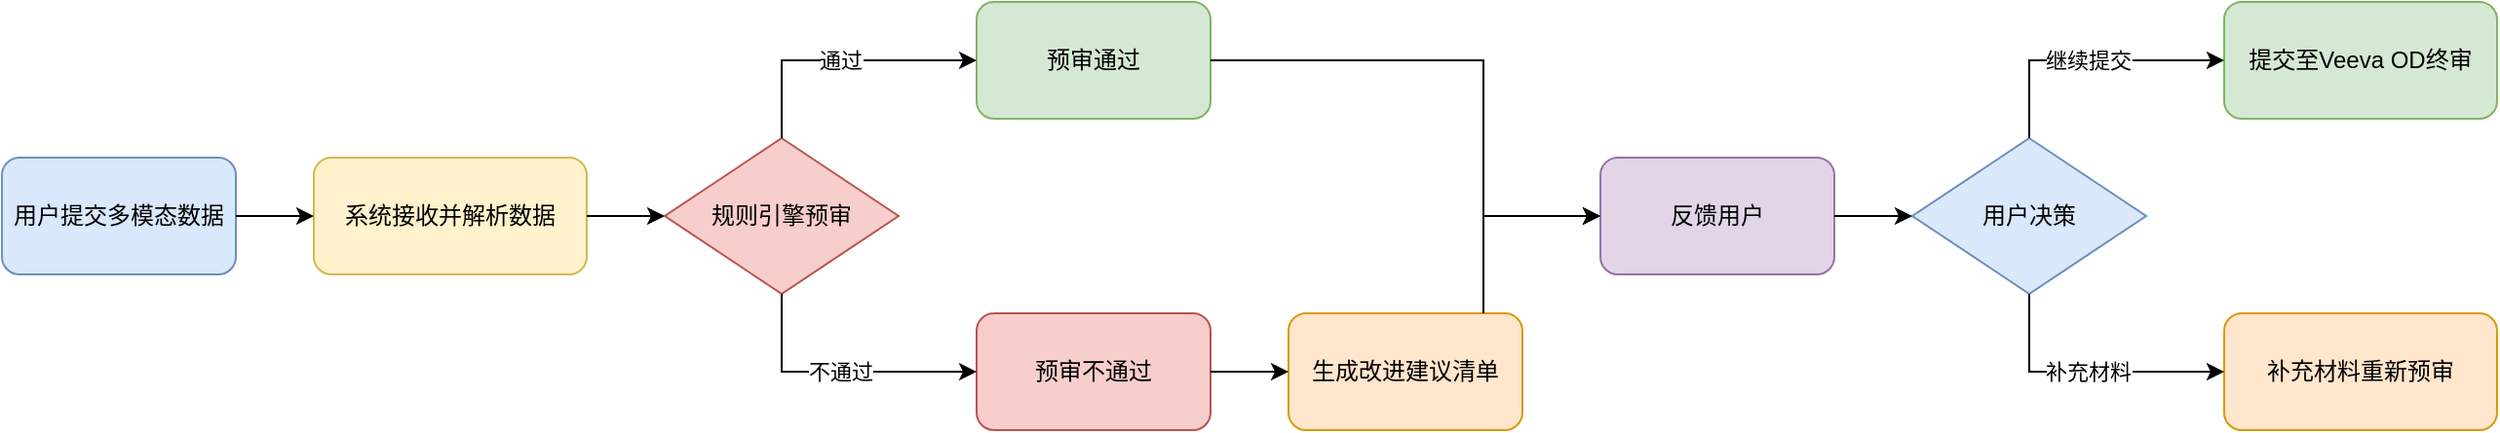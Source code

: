 <mxfile version="27.1.4">
  <diagram name="讲者预审流程" id="mpfx3QR_wzXQGQo7OMr5">
    <mxGraphModel dx="1018" dy="655" grid="1" gridSize="10" guides="1" tooltips="1" connect="1" arrows="1" fold="1" page="1" pageScale="1" pageWidth="827" pageHeight="1169" math="0" shadow="0">
      <root>
        <mxCell id="0" />
        <mxCell id="1" parent="0" />
        <mxCell id="J6uBFJxxx6q0mhB-6khc-22" value="用户提交多模态数据" style="rounded=1;whiteSpace=wrap;html=1;fillColor=#dae8fc;strokeColor=#6c8ebf;" vertex="1" parent="1">
          <mxGeometry x="40" y="200" width="120" height="60" as="geometry" />
        </mxCell>
        <mxCell id="J6uBFJxxx6q0mhB-6khc-23" value="系统接收并解析数据" style="rounded=1;whiteSpace=wrap;html=1;fillColor=#fff2cc;strokeColor=#d6b656;" vertex="1" parent="1">
          <mxGeometry x="200" y="200" width="140" height="60" as="geometry" />
        </mxCell>
        <mxCell id="J6uBFJxxx6q0mhB-6khc-24" value="规则引擎预审" style="rhombus;whiteSpace=wrap;html=1;fillColor=#f8cecc;strokeColor=#b85450;" vertex="1" parent="1">
          <mxGeometry x="380" y="190" width="120" height="80" as="geometry" />
        </mxCell>
        <mxCell id="J6uBFJxxx6q0mhB-6khc-25" value="预审通过" style="rounded=1;whiteSpace=wrap;html=1;fillColor=#d5e8d4;strokeColor=#82b366;" vertex="1" parent="1">
          <mxGeometry x="540" y="120" width="120" height="60" as="geometry" />
        </mxCell>
        <mxCell id="J6uBFJxxx6q0mhB-6khc-26" value="预审不通过" style="rounded=1;whiteSpace=wrap;html=1;fillColor=#f8cecc;strokeColor=#b85450;" vertex="1" parent="1">
          <mxGeometry x="540" y="280" width="120" height="60" as="geometry" />
        </mxCell>
        <mxCell id="J6uBFJxxx6q0mhB-6khc-27" value="生成改进建议清单" style="rounded=1;whiteSpace=wrap;html=1;fillColor=#ffe6cc;strokeColor=#d79b00;" vertex="1" parent="1">
          <mxGeometry x="700" y="280" width="120" height="60" as="geometry" />
        </mxCell>
        <mxCell id="J6uBFJxxx6q0mhB-6khc-28" value="反馈用户" style="rounded=1;whiteSpace=wrap;html=1;fillColor=#e1d5e7;strokeColor=#9673a6;" vertex="1" parent="1">
          <mxGeometry x="860" y="200" width="120" height="60" as="geometry" />
        </mxCell>
        <mxCell id="J6uBFJxxx6q0mhB-6khc-29" value="用户决策" style="rhombus;whiteSpace=wrap;html=1;fillColor=#dae8fc;strokeColor=#6c8ebf;" vertex="1" parent="1">
          <mxGeometry x="1020" y="190" width="120" height="80" as="geometry" />
        </mxCell>
        <mxCell id="J6uBFJxxx6q0mhB-6khc-30" value="提交至Veeva OD终审" style="rounded=1;whiteSpace=wrap;html=1;fillColor=#d5e8d4;strokeColor=#82b366;" vertex="1" parent="1">
          <mxGeometry x="1180" y="120" width="140" height="60" as="geometry" />
        </mxCell>
        <mxCell id="J6uBFJxxx6q0mhB-6khc-31" value="补充材料重新预审" style="rounded=1;whiteSpace=wrap;html=1;fillColor=#ffe6cc;strokeColor=#d79b00;" vertex="1" parent="1">
          <mxGeometry x="1180" y="280" width="140" height="60" as="geometry" />
        </mxCell>
        <mxCell id="J6uBFJxxx6q0mhB-6khc-32" value="" style="edgeStyle=orthogonalEdgeStyle;rounded=0;orthogonalLoop=1;jettySize=auto;html=1;" edge="1" parent="1" source="J6uBFJxxx6q0mhB-6khc-22" target="J6uBFJxxx6q0mhB-6khc-23">
          <mxGeometry relative="1" as="geometry" />
        </mxCell>
        <mxCell id="J6uBFJxxx6q0mhB-6khc-33" value="" style="edgeStyle=orthogonalEdgeStyle;rounded=0;orthogonalLoop=1;jettySize=auto;html=1;" edge="1" parent="1" source="J6uBFJxxx6q0mhB-6khc-23" target="J6uBFJxxx6q0mhB-6khc-24">
          <mxGeometry relative="1" as="geometry" />
        </mxCell>
        <mxCell id="J6uBFJxxx6q0mhB-6khc-34" value="通过" style="edgeStyle=orthogonalEdgeStyle;rounded=0;orthogonalLoop=1;jettySize=auto;html=1;" edge="1" parent="1" source="J6uBFJxxx6q0mhB-6khc-24" target="J6uBFJxxx6q0mhB-6khc-25">
          <mxGeometry relative="1" as="geometry">
            <Array as="points">
              <mxPoint x="440" y="150" />
            </Array>
          </mxGeometry>
        </mxCell>
        <mxCell id="J6uBFJxxx6q0mhB-6khc-35" value="不通过" style="edgeStyle=orthogonalEdgeStyle;rounded=0;orthogonalLoop=1;jettySize=auto;html=1;" edge="1" parent="1" source="J6uBFJxxx6q0mhB-6khc-24" target="J6uBFJxxx6q0mhB-6khc-26">
          <mxGeometry relative="1" as="geometry">
            <Array as="points">
              <mxPoint x="440" y="310" />
            </Array>
          </mxGeometry>
        </mxCell>
        <mxCell id="J6uBFJxxx6q0mhB-6khc-36" value="" style="edgeStyle=orthogonalEdgeStyle;rounded=0;orthogonalLoop=1;jettySize=auto;html=1;" edge="1" parent="1" source="J6uBFJxxx6q0mhB-6khc-26" target="J6uBFJxxx6q0mhB-6khc-27">
          <mxGeometry relative="1" as="geometry" />
        </mxCell>
        <mxCell id="J6uBFJxxx6q0mhB-6khc-37" value="" style="edgeStyle=orthogonalEdgeStyle;rounded=0;orthogonalLoop=1;jettySize=auto;html=1;" edge="1" parent="1" source="J6uBFJxxx6q0mhB-6khc-25" target="J6uBFJxxx6q0mhB-6khc-28">
          <mxGeometry relative="1" as="geometry">
            <Array as="points">
              <mxPoint x="600" y="150" />
              <mxPoint x="800" y="150" />
              <mxPoint x="800" y="230" />
            </Array>
          </mxGeometry>
        </mxCell>
        <mxCell id="J6uBFJxxx6q0mhB-6khc-38" value="" style="edgeStyle=orthogonalEdgeStyle;rounded=0;orthogonalLoop=1;jettySize=auto;html=1;" edge="1" parent="1" source="J6uBFJxxx6q0mhB-6khc-27" target="J6uBFJxxx6q0mhB-6khc-28">
          <mxGeometry relative="1" as="geometry">
            <Array as="points">
              <mxPoint x="800" y="310" />
              <mxPoint x="800" y="230" />
            </Array>
          </mxGeometry>
        </mxCell>
        <mxCell id="J6uBFJxxx6q0mhB-6khc-39" value="" style="edgeStyle=orthogonalEdgeStyle;rounded=0;orthogonalLoop=1;jettySize=auto;html=1;" edge="1" parent="1" source="J6uBFJxxx6q0mhB-6khc-28" target="J6uBFJxxx6q0mhB-6khc-29">
          <mxGeometry relative="1" as="geometry" />
        </mxCell>
        <mxCell id="J6uBFJxxx6q0mhB-6khc-40" value="继续提交" style="edgeStyle=orthogonalEdgeStyle;rounded=0;orthogonalLoop=1;jettySize=auto;html=1;" edge="1" parent="1" source="J6uBFJxxx6q0mhB-6khc-29" target="J6uBFJxxx6q0mhB-6khc-30">
          <mxGeometry relative="1" as="geometry">
            <Array as="points">
              <mxPoint x="1080" y="150" />
            </Array>
          </mxGeometry>
        </mxCell>
        <mxCell id="J6uBFJxxx6q0mhB-6khc-41" value="补充材料" style="edgeStyle=orthogonalEdgeStyle;rounded=0;orthogonalLoop=1;jettySize=auto;html=1;" edge="1" parent="1" source="J6uBFJxxx6q0mhB-6khc-29" target="J6uBFJxxx6q0mhB-6khc-31">
          <mxGeometry relative="1" as="geometry">
            <Array as="points">
              <mxPoint x="1080" y="310" />
            </Array>
          </mxGeometry>
        </mxCell>
      </root>
    </mxGraphModel>
  </diagram>
</mxfile>
